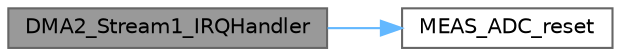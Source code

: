 digraph "DMA2_Stream1_IRQHandler"
{
 // LATEX_PDF_SIZE
  bgcolor="transparent";
  edge [fontname=Helvetica,fontsize=10,labelfontname=Helvetica,labelfontsize=10];
  node [fontname=Helvetica,fontsize=10,shape=box,height=0.2,width=0.4];
  rankdir="LR";
  Node1 [id="Node000001",label="DMA2_Stream1_IRQHandler",height=0.2,width=0.4,color="gray40", fillcolor="grey60", style="filled", fontcolor="black",tooltip="Interrupt handler for DMA2 Stream1."];
  Node1 -> Node2 [id="edge1_Node000001_Node000002",color="steelblue1",style="solid",tooltip=" "];
  Node2 [id="Node000002",label="MEAS_ADC_reset",height=0.2,width=0.4,color="grey40", fillcolor="white", style="filled",URL="$measuring_8c.html#a94fd86d8bf93f5dc2033fbf102ef180e",tooltip="Resets the ADCs and the timer."];
}
